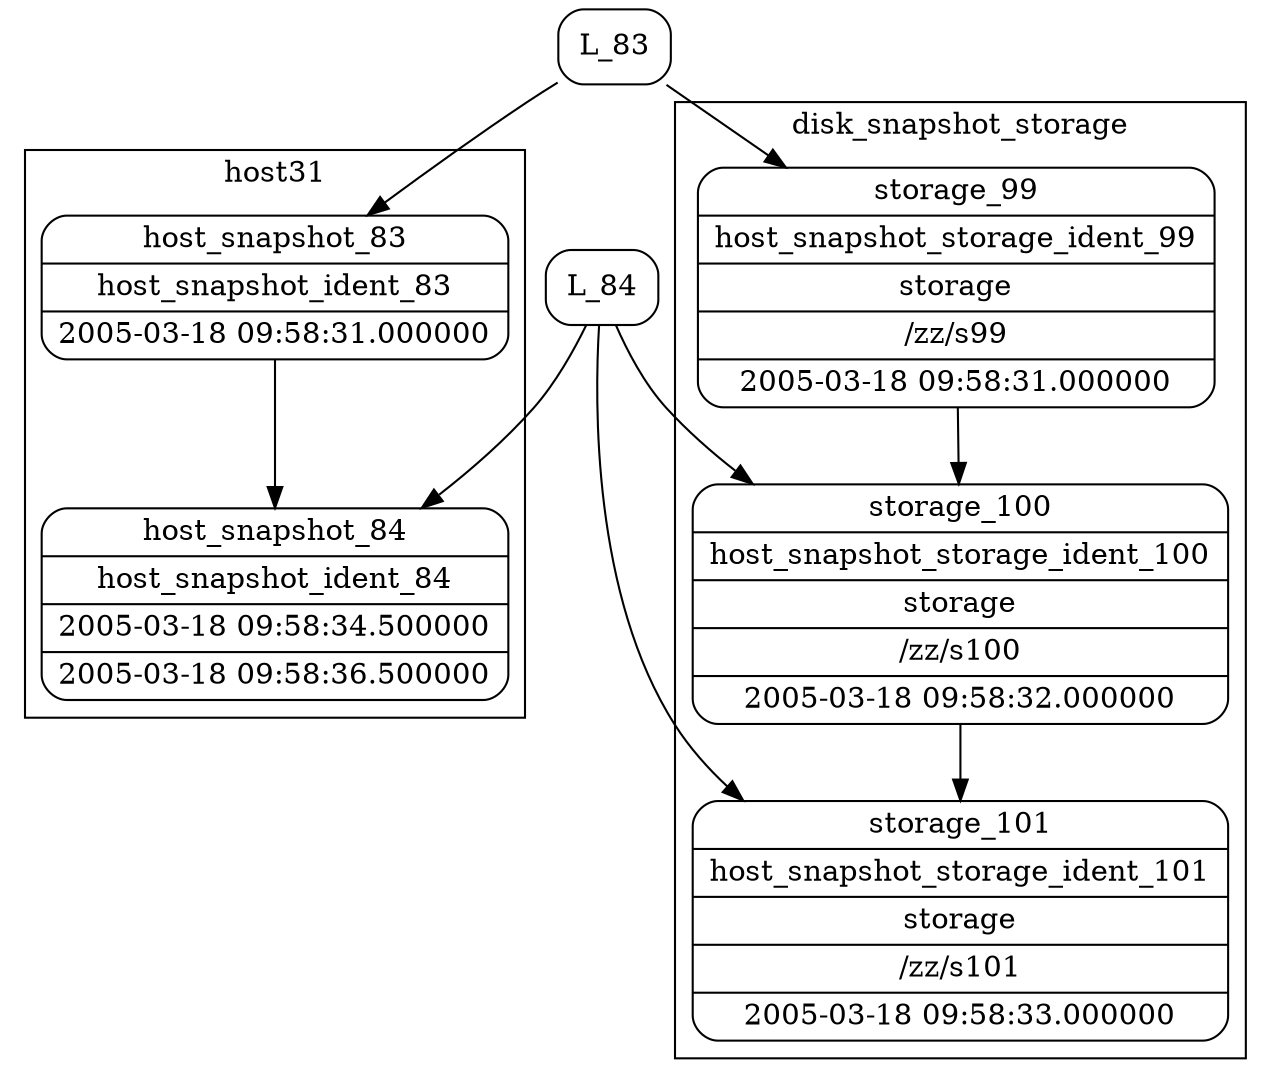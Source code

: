 digraph structs{
rankdir=TB
node[shape=record]
subgraph cluster_host31{
        label = "host31"
        node[shape=record]
        Host_snapshot_83 [label="{<f0> host_snapshot_83|<f1> host_snapshot_ident_83|<f2> 2005-03-18 09:58:31.000000}" shape=Mrecord];
Host_snapshot_84 [label="{<f0> host_snapshot_84|<f1> host_snapshot_ident_84|<f2> 2005-03-18 09:58:34.500000|<f3> 2005-03-18 09:58:36.500000}" shape=Mrecord];
Host_snapshot_83->Host_snapshot_84;
}
subgraph cluster_storage{
            label = "disk_snapshot_storage"
            node[shape=record]
            Storage_99 [label="{<f0> storage_99|<f1> host_snapshot_storage_ident_99|<f2> storage|<f3> /zz/s99|<f4> 2005-03-18 09:58:31.000000}" shape=Mrecord];
Storage_100 [label="{<f0> storage_100|<f1> host_snapshot_storage_ident_100|<f2> storage|<f3> /zz/s100|<f4> 2005-03-18 09:58:32.000000}" shape=Mrecord];
Storage_101 [label="{<f0> storage_101|<f1> host_snapshot_storage_ident_101|<f2> storage|<f3> /zz/s101|<f4> 2005-03-18 09:58:33.000000}" shape=Mrecord];
Storage_99 -> Storage_100;Storage_100 -> Storage_101;}
Locator_83 [label="<f0> L_83" shape=Mrecord];
Locator_84 [label="<f0> L_84" shape=Mrecord];
Locator_83 -> Host_snapshot_83;
Locator_84 -> Host_snapshot_84;
Locator_83 -> Storage_99;
Locator_84 -> Storage_100;
Locator_84 -> Storage_101;
}
